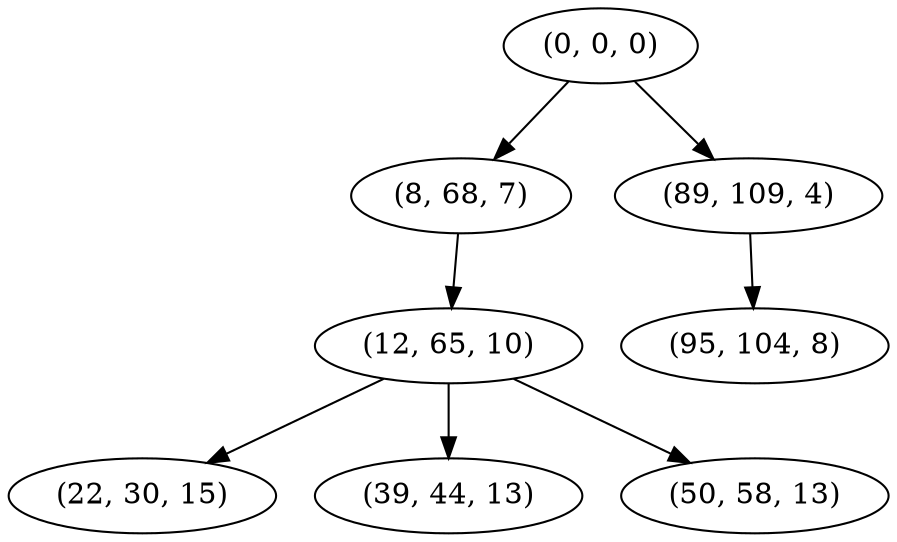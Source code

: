 digraph tree {
    "(0, 0, 0)";
    "(8, 68, 7)";
    "(12, 65, 10)";
    "(22, 30, 15)";
    "(39, 44, 13)";
    "(50, 58, 13)";
    "(89, 109, 4)";
    "(95, 104, 8)";
    "(0, 0, 0)" -> "(8, 68, 7)";
    "(0, 0, 0)" -> "(89, 109, 4)";
    "(8, 68, 7)" -> "(12, 65, 10)";
    "(12, 65, 10)" -> "(22, 30, 15)";
    "(12, 65, 10)" -> "(39, 44, 13)";
    "(12, 65, 10)" -> "(50, 58, 13)";
    "(89, 109, 4)" -> "(95, 104, 8)";
}
